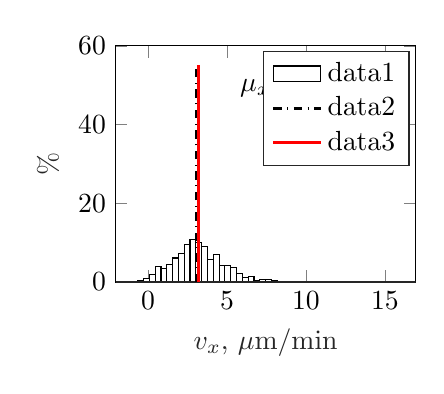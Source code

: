 % This file was created by matlab2tikz.
%
\begin{tikzpicture}

\begin{axis}[%
width=3.809cm,
height=3cm,
at={(0cm,0cm)},
scale only axis,
bar shift auto,
xmin=-2.049,
xmax=16.939,
xlabel style={font=\color{white!15!black}},
xlabel={$v_x$, $\mu$m/min},
ymin=0,
ymax=60,
ylabel style={font=\color{white!15!black}},
ylabel={\textrm{$\%$}},
axis background/.style={fill=white},
legend style={legend cell align=left, align=left, draw=white!15!black}
]
\addplot[ybar, bar width=0.368, fill=white, draw=black, area legend] table[row sep=crcr] {%
-1.571	0.139\\
-1.203	0.139\\
-0.835	0\\
-0.467	0.278\\
-0.099	0.833\\
0.269	1.944\\
0.637	4.028\\
1.005	3.333\\
1.373	4.444\\
1.741	6.111\\
2.109	7.222\\
2.477	9.583\\
2.845	10.694\\
3.213	10\\
3.581	9.028\\
3.949	5.694\\
4.317	6.944\\
4.685	4.306\\
5.053	4.167\\
5.421	3.75\\
5.789	2.222\\
6.157	1.111\\
6.525	1.389\\
6.893	0.417\\
7.261	0.694\\
7.629	0.556\\
7.997	0.278\\
8.365	0.139\\
8.733	0.139\\
9.101	0\\
9.469	0\\
9.837	0\\
10.205	0\\
10.573	0\\
10.941	0\\
11.309	0\\
11.677	0\\
12.045	0.139\\
12.413	0\\
12.781	0\\
13.149	0\\
13.517	0\\
13.885	0\\
14.253	0\\
14.621	0.139\\
14.989	0\\
15.356	0\\
15.724	0\\
16.092	0\\
16.46	0.139\\
};
\addplot[forget plot, color=white!15!black] table[row sep=crcr] {%
-2.049	0\\
16.939	0\\
};
\addlegendentry{data1}

\addplot [color=black, dashdotted, line width=1.0pt]
  table[row sep=crcr]{%
3.09	0\\
3.09	55\\
};
\addlegendentry{data2}

\addplot [color=red, line width=1.0pt]
  table[row sep=crcr]{%
3.218	0\\
3.218	55\\
};
\addlegendentry{data3}

\node[right, align=left]
at (axis cs:5.218,50) {$\mu_x$=3.218};
\end{axis}
\end{tikzpicture}%